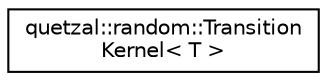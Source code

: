 digraph "Graphical Class Hierarchy"
{
 // LATEX_PDF_SIZE
  edge [fontname="Helvetica",fontsize="10",labelfontname="Helvetica",labelfontsize="10"];
  node [fontname="Helvetica",fontsize="10",shape=record];
  rankdir="LR";
  Node0 [label="quetzal::random::Transition\lKernel\< T \>",height=0.2,width=0.4,color="black", fillcolor="white", style="filled",URL="$classquetzal_1_1random_1_1_transition_kernel.html",tooltip=" "];
}
